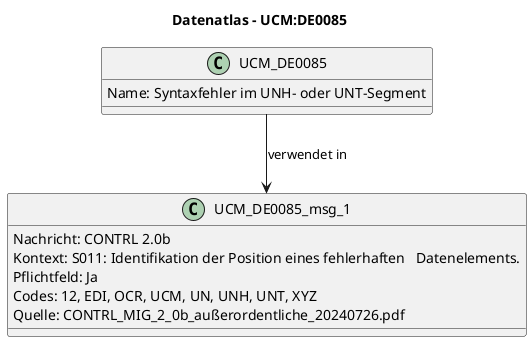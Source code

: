 @startuml
title Datenatlas – UCM:DE0085
class UCM_DE0085 {
  Name: Syntaxfehler im UNH- oder UNT-Segment
}
class UCM_DE0085_msg_1 {
  Nachricht: CONTRL 2.0b
  Kontext: S011: Identifikation der Position eines fehlerhaften   Datenelements.
  Pflichtfeld: Ja
  Codes: 12, EDI, OCR, UCM, UN, UNH, UNT, XYZ
  Quelle: CONTRL_MIG_2_0b_außerordentliche_20240726.pdf
}
UCM_DE0085 --> UCM_DE0085_msg_1 : verwendet in
@enduml